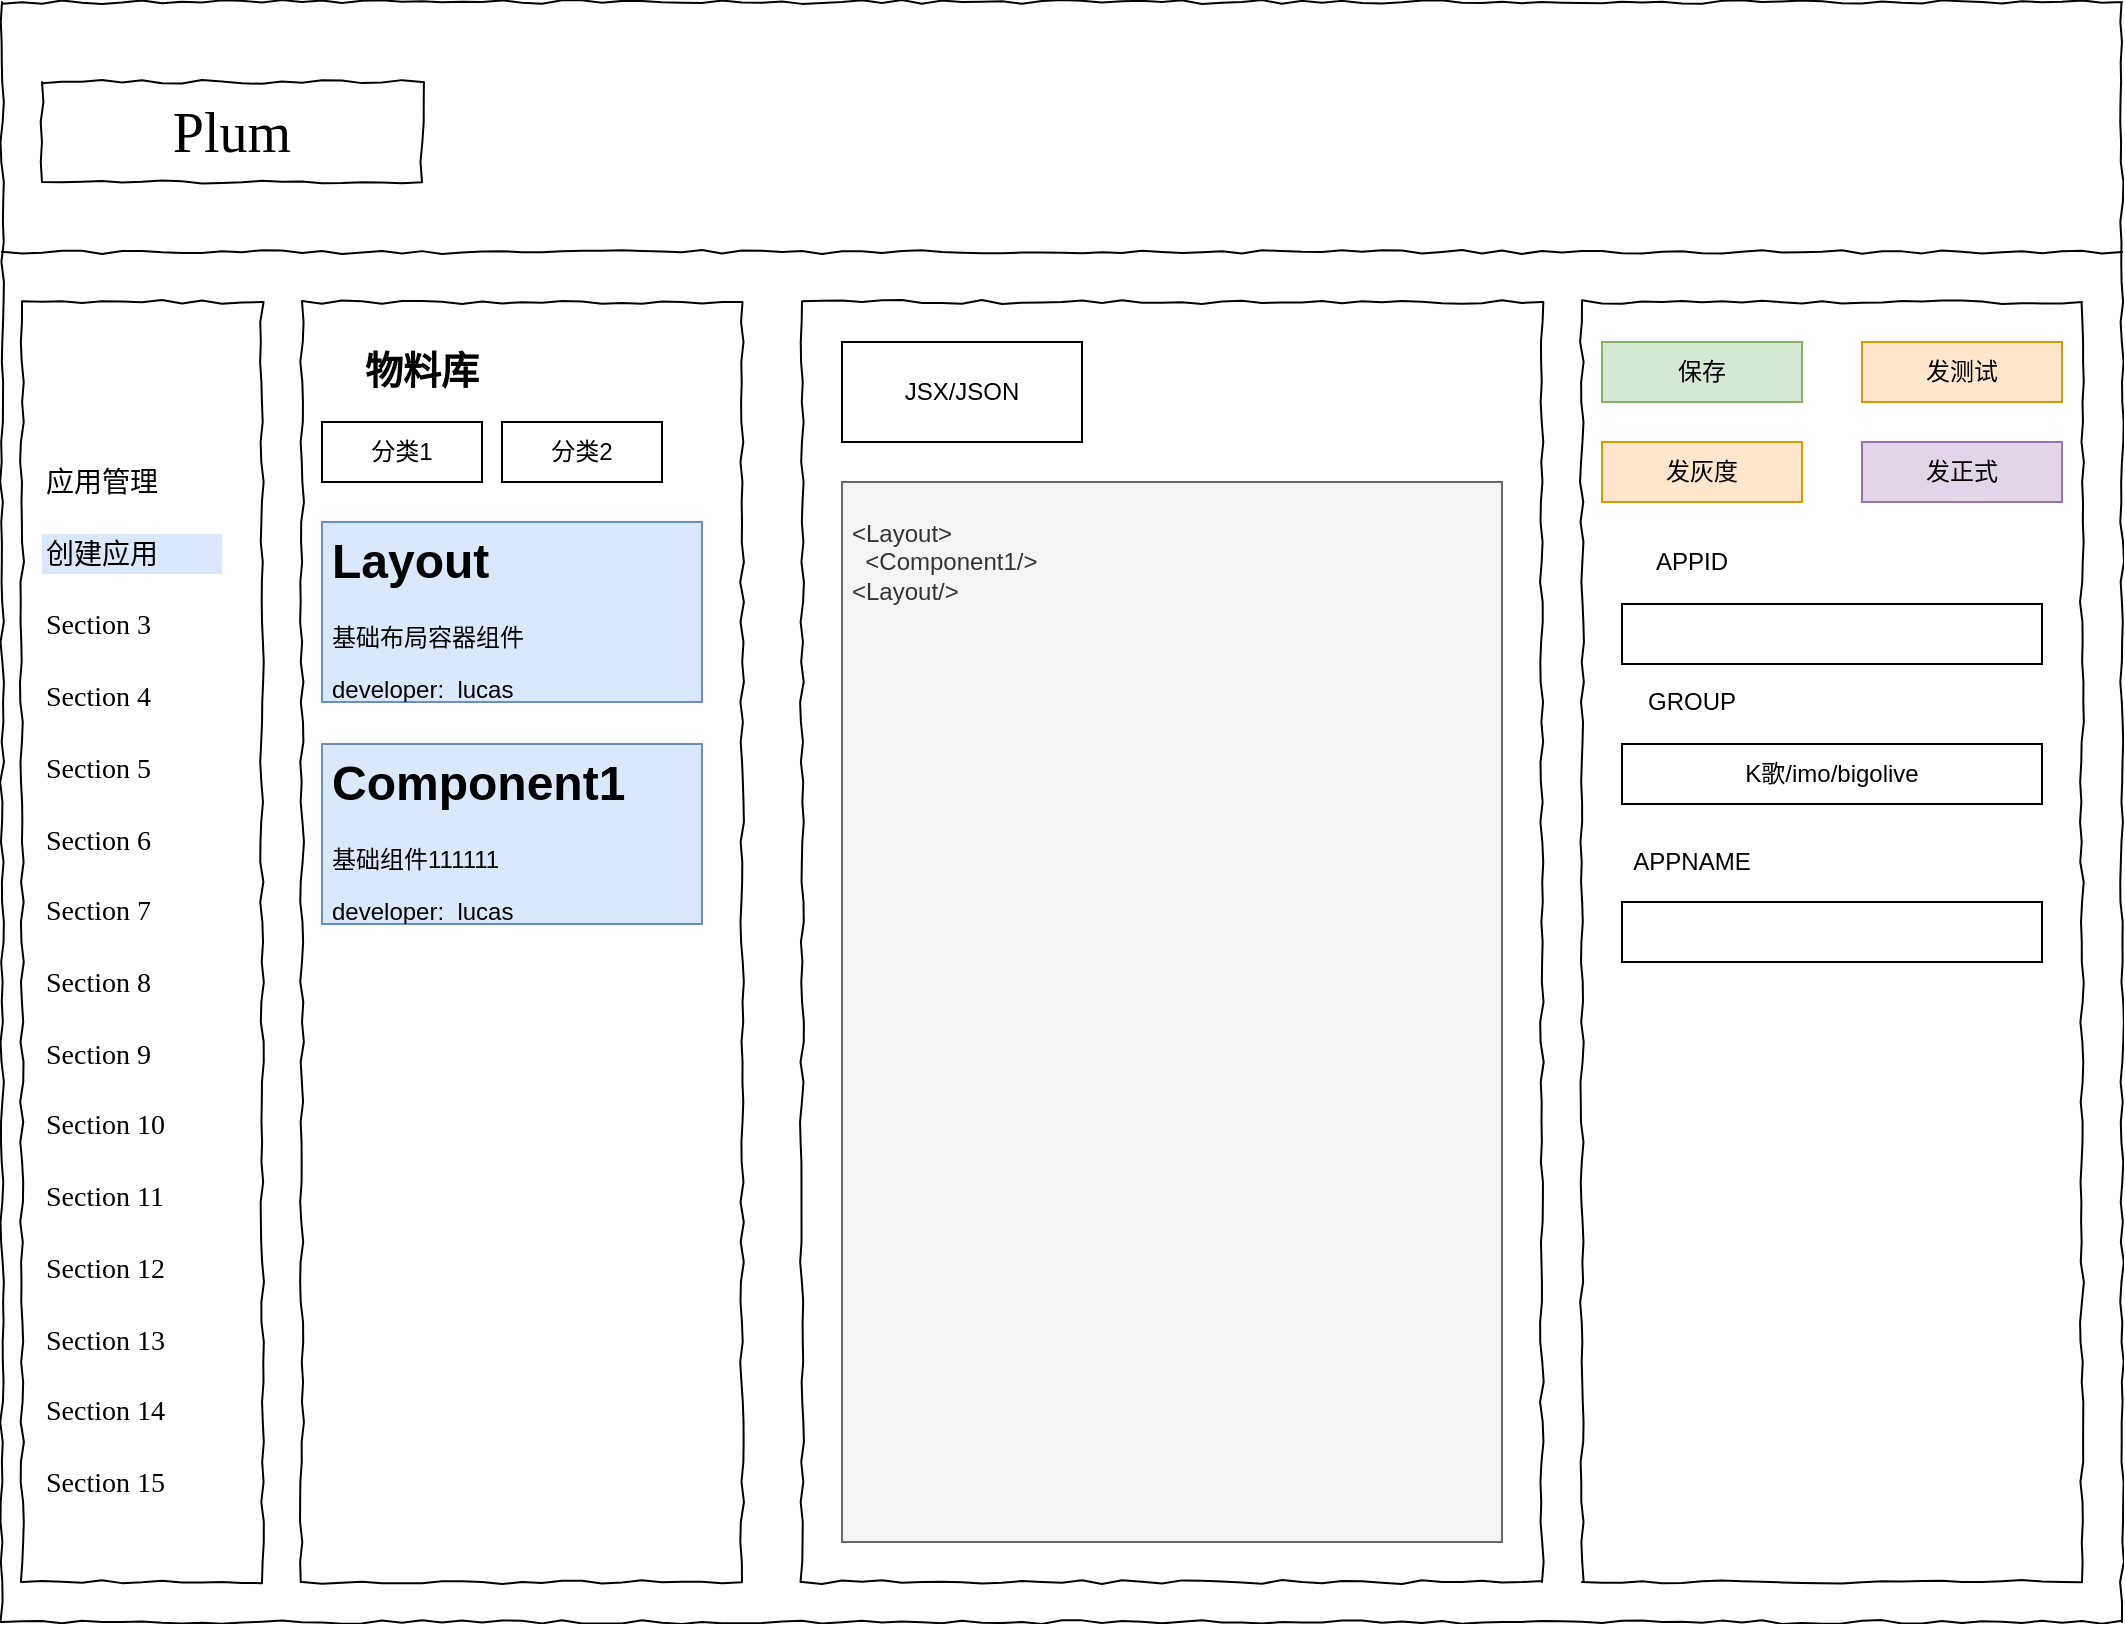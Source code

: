 <mxfile version="13.6.5" type="github">
  <diagram name="Page-1" id="03018318-947c-dd8e-b7a3-06fadd420f32">
    <mxGraphModel dx="1298" dy="687" grid="1" gridSize="10" guides="1" tooltips="1" connect="1" arrows="1" fold="1" page="1" pageScale="1" pageWidth="1100" pageHeight="850" background="#ffffff" math="0" shadow="0">
      <root>
        <mxCell id="0" />
        <mxCell id="1" parent="0" />
        <mxCell id="677b7b8949515195-1" value="" style="whiteSpace=wrap;html=1;rounded=0;shadow=0;labelBackgroundColor=none;strokeColor=#000000;strokeWidth=1;fillColor=none;fontFamily=Verdana;fontSize=12;fontColor=#000000;align=center;comic=1;" parent="1" vertex="1">
          <mxGeometry x="20" y="20" width="1060" height="810" as="geometry" />
        </mxCell>
        <mxCell id="677b7b8949515195-2" value="Plum" style="whiteSpace=wrap;html=1;rounded=0;shadow=0;labelBackgroundColor=none;strokeWidth=1;fontFamily=Verdana;fontSize=28;align=center;comic=1;" parent="1" vertex="1">
          <mxGeometry x="40" y="60" width="190" height="50" as="geometry" />
        </mxCell>
        <mxCell id="677b7b8949515195-8" value="" style="whiteSpace=wrap;html=1;rounded=0;shadow=0;labelBackgroundColor=none;strokeWidth=1;fillColor=none;fontFamily=Verdana;fontSize=12;align=center;comic=1;" parent="1" vertex="1">
          <mxGeometry x="30" y="170" width="120" height="640" as="geometry" />
        </mxCell>
        <mxCell id="677b7b8949515195-9" value="" style="line;strokeWidth=1;html=1;rounded=0;shadow=0;labelBackgroundColor=none;fillColor=none;fontFamily=Verdana;fontSize=14;fontColor=#000000;align=center;comic=1;" parent="1" vertex="1">
          <mxGeometry x="20" y="140" width="1060" height="10" as="geometry" />
        </mxCell>
        <mxCell id="677b7b8949515195-15" value="&lt;div style=&quot;text-align: justify&quot;&gt;&lt;br&gt;&lt;/div&gt;" style="whiteSpace=wrap;html=1;rounded=0;shadow=0;labelBackgroundColor=none;strokeWidth=1;fillColor=none;fontFamily=Verdana;fontSize=12;align=center;verticalAlign=top;spacing=10;comic=1;" parent="1" vertex="1">
          <mxGeometry x="420" y="170" width="370" height="640" as="geometry" />
        </mxCell>
        <mxCell id="677b7b8949515195-25" value="" style="whiteSpace=wrap;html=1;rounded=0;shadow=0;labelBackgroundColor=none;strokeWidth=1;fillColor=none;fontFamily=Verdana;fontSize=12;align=center;comic=1;" parent="1" vertex="1">
          <mxGeometry x="170" y="170" width="220" height="640" as="geometry" />
        </mxCell>
        <mxCell id="677b7b8949515195-27" value="应用管理" style="text;html=1;points=[];align=left;verticalAlign=top;spacingTop=-4;fontSize=14;fontFamily=Verdana" parent="1" vertex="1">
          <mxGeometry x="40" y="250" width="170" height="20" as="geometry" />
        </mxCell>
        <mxCell id="677b7b8949515195-28" value="创建应用" style="text;html=1;points=[];align=left;verticalAlign=top;spacingTop=-4;fontSize=14;fontFamily=Verdana;fillColor=#dae8fc;" parent="1" vertex="1">
          <mxGeometry x="40" y="286" width="90" height="20" as="geometry" />
        </mxCell>
        <mxCell id="677b7b8949515195-29" value="Section 3" style="text;html=1;points=[];align=left;verticalAlign=top;spacingTop=-4;fontSize=14;fontFamily=Verdana" parent="1" vertex="1">
          <mxGeometry x="40" y="321" width="170" height="20" as="geometry" />
        </mxCell>
        <mxCell id="677b7b8949515195-30" value="Section 4" style="text;html=1;points=[];align=left;verticalAlign=top;spacingTop=-4;fontSize=14;fontFamily=Verdana" parent="1" vertex="1">
          <mxGeometry x="40" y="357" width="170" height="20" as="geometry" />
        </mxCell>
        <mxCell id="677b7b8949515195-31" value="Section 7" style="text;html=1;points=[];align=left;verticalAlign=top;spacingTop=-4;fontSize=14;fontFamily=Verdana" parent="1" vertex="1">
          <mxGeometry x="40" y="464" width="170" height="20" as="geometry" />
        </mxCell>
        <mxCell id="677b7b8949515195-32" value="Section 8" style="text;html=1;points=[];align=left;verticalAlign=top;spacingTop=-4;fontSize=14;fontFamily=Verdana" parent="1" vertex="1">
          <mxGeometry x="40" y="500" width="170" height="20" as="geometry" />
        </mxCell>
        <mxCell id="677b7b8949515195-33" value="Section 9" style="text;html=1;points=[];align=left;verticalAlign=top;spacingTop=-4;fontSize=14;fontFamily=Verdana" parent="1" vertex="1">
          <mxGeometry x="40" y="536" width="170" height="20" as="geometry" />
        </mxCell>
        <mxCell id="677b7b8949515195-34" value="Section 10" style="text;html=1;points=[];align=left;verticalAlign=top;spacingTop=-4;fontSize=14;fontFamily=Verdana" parent="1" vertex="1">
          <mxGeometry x="40" y="571" width="170" height="20" as="geometry" />
        </mxCell>
        <mxCell id="677b7b8949515195-35" value="Section 11" style="text;html=1;points=[];align=left;verticalAlign=top;spacingTop=-4;fontSize=14;fontFamily=Verdana" parent="1" vertex="1">
          <mxGeometry x="40" y="607" width="170" height="20" as="geometry" />
        </mxCell>
        <mxCell id="677b7b8949515195-36" value="Section 12" style="text;html=1;points=[];align=left;verticalAlign=top;spacingTop=-4;fontSize=14;fontFamily=Verdana" parent="1" vertex="1">
          <mxGeometry x="40" y="643" width="170" height="20" as="geometry" />
        </mxCell>
        <mxCell id="677b7b8949515195-37" value="Section 13" style="text;html=1;points=[];align=left;verticalAlign=top;spacingTop=-4;fontSize=14;fontFamily=Verdana" parent="1" vertex="1">
          <mxGeometry x="40" y="679" width="170" height="20" as="geometry" />
        </mxCell>
        <mxCell id="677b7b8949515195-38" value="Section 14" style="text;html=1;points=[];align=left;verticalAlign=top;spacingTop=-4;fontSize=14;fontFamily=Verdana" parent="1" vertex="1">
          <mxGeometry x="40" y="714" width="170" height="20" as="geometry" />
        </mxCell>
        <mxCell id="677b7b8949515195-39" value="Section 5" style="text;html=1;points=[];align=left;verticalAlign=top;spacingTop=-4;fontSize=14;fontFamily=Verdana" parent="1" vertex="1">
          <mxGeometry x="40" y="393" width="170" height="20" as="geometry" />
        </mxCell>
        <mxCell id="677b7b8949515195-40" value="Section 6" style="text;html=1;points=[];align=left;verticalAlign=top;spacingTop=-4;fontSize=14;fontFamily=Verdana" parent="1" vertex="1">
          <mxGeometry x="40" y="429" width="170" height="20" as="geometry" />
        </mxCell>
        <mxCell id="677b7b8949515195-41" value="Section 15" style="text;html=1;points=[];align=left;verticalAlign=top;spacingTop=-4;fontSize=14;fontFamily=Verdana" parent="1" vertex="1">
          <mxGeometry x="40" y="750" width="170" height="20" as="geometry" />
        </mxCell>
        <mxCell id="kUzAhKXO5YENrtYespmu-2" value="JSX/JSON" style="rounded=0;whiteSpace=wrap;html=1;" vertex="1" parent="1">
          <mxGeometry x="440" y="190" width="120" height="50" as="geometry" />
        </mxCell>
        <mxCell id="kUzAhKXO5YENrtYespmu-5" value="&lt;b&gt;&lt;font style=&quot;font-size: 19px&quot;&gt;物料库&lt;/font&gt;&lt;/b&gt;" style="text;html=1;strokeColor=none;fillColor=none;align=center;verticalAlign=middle;whiteSpace=wrap;rounded=0;" vertex="1" parent="1">
          <mxGeometry x="180" y="190" width="100" height="30" as="geometry" />
        </mxCell>
        <mxCell id="kUzAhKXO5YENrtYespmu-6" value="" style="whiteSpace=wrap;html=1;rounded=0;shadow=0;labelBackgroundColor=none;strokeWidth=1;fillColor=none;fontFamily=Verdana;fontSize=12;align=center;comic=1;" vertex="1" parent="1">
          <mxGeometry x="810" y="170" width="250" height="640" as="geometry" />
        </mxCell>
        <mxCell id="kUzAhKXO5YENrtYespmu-7" value="保存" style="rounded=0;whiteSpace=wrap;html=1;fillColor=#d5e8d4;strokeColor=#82b366;" vertex="1" parent="1">
          <mxGeometry x="820" y="190" width="100" height="30" as="geometry" />
        </mxCell>
        <mxCell id="kUzAhKXO5YENrtYespmu-8" value="发测试" style="rounded=0;whiteSpace=wrap;html=1;fillColor=#ffe6cc;strokeColor=#d79b00;" vertex="1" parent="1">
          <mxGeometry x="950" y="190" width="100" height="30" as="geometry" />
        </mxCell>
        <mxCell id="kUzAhKXO5YENrtYespmu-9" value="发灰度" style="rounded=0;whiteSpace=wrap;html=1;fillColor=#ffe6cc;strokeColor=#d79b00;" vertex="1" parent="1">
          <mxGeometry x="820" y="240" width="100" height="30" as="geometry" />
        </mxCell>
        <mxCell id="kUzAhKXO5YENrtYespmu-10" value="发正式" style="rounded=0;whiteSpace=wrap;html=1;fillColor=#e1d5e7;strokeColor=#9673a6;" vertex="1" parent="1">
          <mxGeometry x="950" y="240" width="100" height="30" as="geometry" />
        </mxCell>
        <mxCell id="kUzAhKXO5YENrtYespmu-11" value="" style="rounded=0;whiteSpace=wrap;html=1;" vertex="1" parent="1">
          <mxGeometry x="830" y="321" width="210" height="30" as="geometry" />
        </mxCell>
        <mxCell id="kUzAhKXO5YENrtYespmu-12" value="APPID" style="text;html=1;strokeColor=none;fillColor=none;align=center;verticalAlign=middle;whiteSpace=wrap;rounded=0;" vertex="1" parent="1">
          <mxGeometry x="830" y="290" width="70" height="20" as="geometry" />
        </mxCell>
        <mxCell id="kUzAhKXO5YENrtYespmu-14" value="K歌/imo/bigolive" style="rounded=0;whiteSpace=wrap;html=1;" vertex="1" parent="1">
          <mxGeometry x="830" y="391" width="210" height="30" as="geometry" />
        </mxCell>
        <mxCell id="kUzAhKXO5YENrtYespmu-15" value="GROUP" style="text;html=1;strokeColor=none;fillColor=none;align=center;verticalAlign=middle;whiteSpace=wrap;rounded=0;" vertex="1" parent="1">
          <mxGeometry x="830" y="360" width="70" height="20" as="geometry" />
        </mxCell>
        <mxCell id="kUzAhKXO5YENrtYespmu-16" value="APPNAME" style="text;html=1;strokeColor=none;fillColor=none;align=center;verticalAlign=middle;whiteSpace=wrap;rounded=0;" vertex="1" parent="1">
          <mxGeometry x="830" y="440" width="70" height="20" as="geometry" />
        </mxCell>
        <mxCell id="kUzAhKXO5YENrtYespmu-17" value="" style="rounded=0;whiteSpace=wrap;html=1;" vertex="1" parent="1">
          <mxGeometry x="830" y="470" width="210" height="30" as="geometry" />
        </mxCell>
        <mxCell id="kUzAhKXO5YENrtYespmu-19" value="&lt;h1&gt;Layout&lt;/h1&gt;&lt;p&gt;基础布局容器组件&lt;/p&gt;&lt;p&gt;developer:&amp;nbsp; lucas&lt;/p&gt;" style="text;html=1;strokeColor=#6c8ebf;fillColor=#dae8fc;spacing=5;spacingTop=-20;whiteSpace=wrap;overflow=hidden;rounded=0;" vertex="1" parent="1">
          <mxGeometry x="180" y="280" width="190" height="90" as="geometry" />
        </mxCell>
        <mxCell id="kUzAhKXO5YENrtYespmu-20" value="&lt;h1&gt;Component1&lt;/h1&gt;&lt;p&gt;基础组件111111&lt;/p&gt;&lt;p&gt;developer:&amp;nbsp; lucas&lt;/p&gt;" style="text;html=1;strokeColor=#6c8ebf;fillColor=#dae8fc;spacing=5;spacingTop=-20;whiteSpace=wrap;overflow=hidden;rounded=0;" vertex="1" parent="1">
          <mxGeometry x="180" y="391" width="190" height="90" as="geometry" />
        </mxCell>
        <mxCell id="kUzAhKXO5YENrtYespmu-22" value="分类1" style="rounded=0;whiteSpace=wrap;html=1;" vertex="1" parent="1">
          <mxGeometry x="180" y="230" width="80" height="30" as="geometry" />
        </mxCell>
        <mxCell id="kUzAhKXO5YENrtYespmu-23" value="分类2" style="rounded=0;whiteSpace=wrap;html=1;" vertex="1" parent="1">
          <mxGeometry x="270" y="230" width="80" height="30" as="geometry" />
        </mxCell>
        <mxCell id="kUzAhKXO5YENrtYespmu-24" value="&lt;br&gt;&lt;br&gt;&amp;lt;Layout&amp;gt;&lt;br&gt;&amp;nbsp; &amp;lt;Component1/&amp;gt;&lt;br&gt;&amp;lt;Layout/&amp;gt;" style="text;html=1;strokeColor=#666666;fillColor=#f5f5f5;spacing=5;spacingTop=-20;whiteSpace=wrap;overflow=hidden;rounded=0;fontColor=#333333;" vertex="1" parent="1">
          <mxGeometry x="440" y="260" width="330" height="530" as="geometry" />
        </mxCell>
      </root>
    </mxGraphModel>
  </diagram>
</mxfile>
